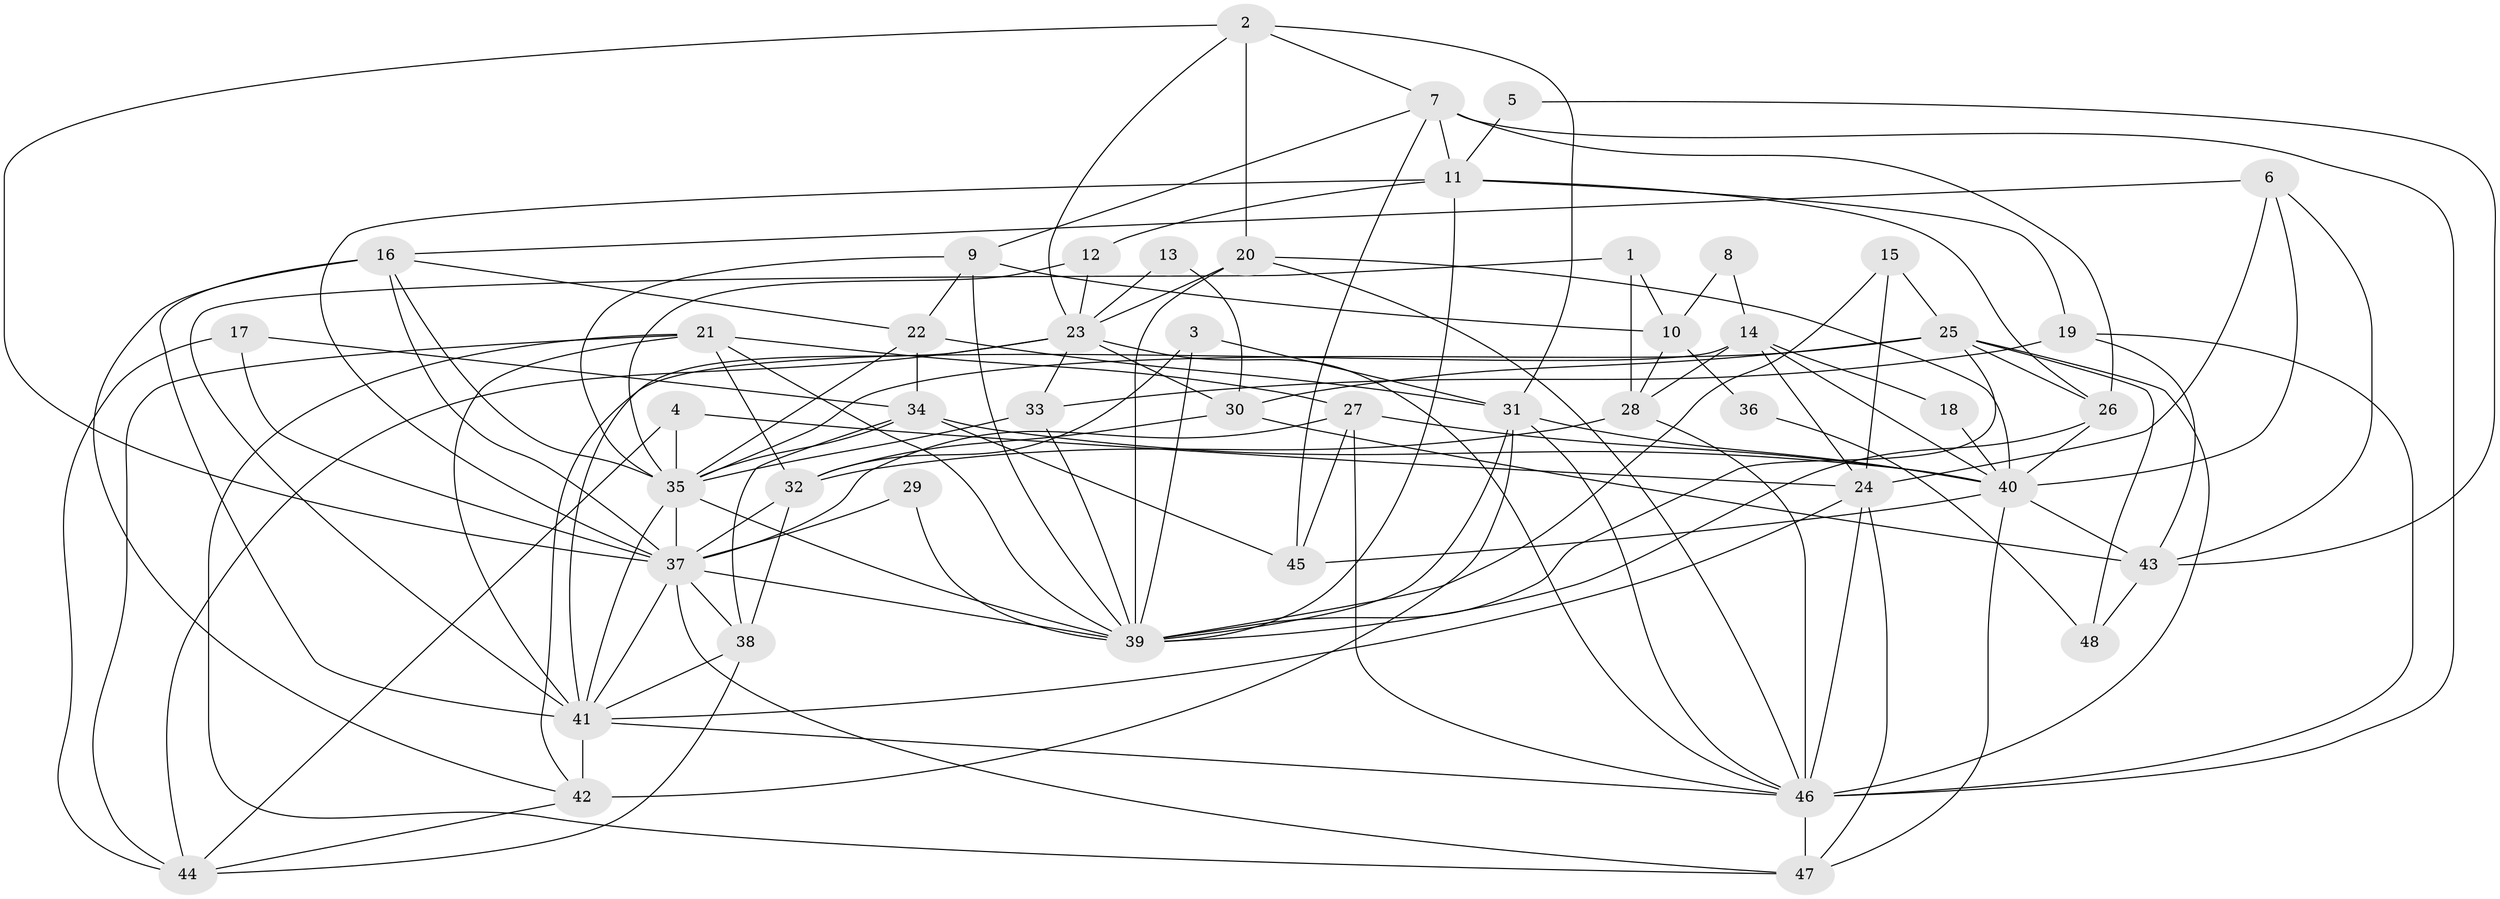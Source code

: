 // original degree distribution, {4: 0.29473684210526313, 2: 0.10526315789473684, 3: 0.30526315789473685, 5: 0.1368421052631579, 8: 0.010526315789473684, 6: 0.12631578947368421, 7: 0.010526315789473684, 9: 0.010526315789473684}
// Generated by graph-tools (version 1.1) at 2025/26/03/09/25 03:26:20]
// undirected, 48 vertices, 131 edges
graph export_dot {
graph [start="1"]
  node [color=gray90,style=filled];
  1;
  2;
  3;
  4;
  5;
  6;
  7;
  8;
  9;
  10;
  11;
  12;
  13;
  14;
  15;
  16;
  17;
  18;
  19;
  20;
  21;
  22;
  23;
  24;
  25;
  26;
  27;
  28;
  29;
  30;
  31;
  32;
  33;
  34;
  35;
  36;
  37;
  38;
  39;
  40;
  41;
  42;
  43;
  44;
  45;
  46;
  47;
  48;
  1 -- 10 [weight=1.0];
  1 -- 28 [weight=1.0];
  1 -- 41 [weight=1.0];
  2 -- 7 [weight=1.0];
  2 -- 20 [weight=2.0];
  2 -- 23 [weight=1.0];
  2 -- 31 [weight=1.0];
  2 -- 37 [weight=1.0];
  3 -- 31 [weight=1.0];
  3 -- 32 [weight=2.0];
  3 -- 39 [weight=1.0];
  4 -- 24 [weight=1.0];
  4 -- 35 [weight=1.0];
  4 -- 44 [weight=1.0];
  5 -- 11 [weight=1.0];
  5 -- 43 [weight=1.0];
  6 -- 16 [weight=1.0];
  6 -- 24 [weight=1.0];
  6 -- 40 [weight=1.0];
  6 -- 43 [weight=1.0];
  7 -- 9 [weight=1.0];
  7 -- 11 [weight=1.0];
  7 -- 26 [weight=1.0];
  7 -- 45 [weight=1.0];
  7 -- 46 [weight=2.0];
  8 -- 10 [weight=1.0];
  8 -- 14 [weight=1.0];
  9 -- 10 [weight=1.0];
  9 -- 22 [weight=1.0];
  9 -- 35 [weight=1.0];
  9 -- 39 [weight=1.0];
  10 -- 28 [weight=2.0];
  10 -- 36 [weight=2.0];
  11 -- 12 [weight=1.0];
  11 -- 19 [weight=1.0];
  11 -- 26 [weight=1.0];
  11 -- 37 [weight=1.0];
  11 -- 39 [weight=1.0];
  12 -- 23 [weight=1.0];
  12 -- 35 [weight=1.0];
  13 -- 23 [weight=1.0];
  13 -- 30 [weight=1.0];
  14 -- 18 [weight=1.0];
  14 -- 24 [weight=1.0];
  14 -- 28 [weight=1.0];
  14 -- 40 [weight=1.0];
  14 -- 42 [weight=1.0];
  15 -- 24 [weight=1.0];
  15 -- 25 [weight=1.0];
  15 -- 39 [weight=1.0];
  16 -- 22 [weight=1.0];
  16 -- 35 [weight=1.0];
  16 -- 37 [weight=1.0];
  16 -- 41 [weight=1.0];
  16 -- 42 [weight=1.0];
  17 -- 34 [weight=1.0];
  17 -- 37 [weight=1.0];
  17 -- 44 [weight=1.0];
  18 -- 40 [weight=1.0];
  19 -- 33 [weight=1.0];
  19 -- 43 [weight=1.0];
  19 -- 46 [weight=1.0];
  20 -- 23 [weight=1.0];
  20 -- 39 [weight=1.0];
  20 -- 40 [weight=2.0];
  20 -- 46 [weight=1.0];
  21 -- 27 [weight=1.0];
  21 -- 32 [weight=1.0];
  21 -- 39 [weight=1.0];
  21 -- 41 [weight=1.0];
  21 -- 44 [weight=1.0];
  21 -- 47 [weight=1.0];
  22 -- 31 [weight=1.0];
  22 -- 34 [weight=1.0];
  22 -- 35 [weight=1.0];
  23 -- 30 [weight=1.0];
  23 -- 33 [weight=1.0];
  23 -- 41 [weight=1.0];
  23 -- 44 [weight=1.0];
  23 -- 46 [weight=1.0];
  24 -- 41 [weight=1.0];
  24 -- 46 [weight=1.0];
  24 -- 47 [weight=1.0];
  25 -- 26 [weight=1.0];
  25 -- 30 [weight=1.0];
  25 -- 35 [weight=1.0];
  25 -- 39 [weight=1.0];
  25 -- 46 [weight=1.0];
  25 -- 48 [weight=1.0];
  26 -- 39 [weight=1.0];
  26 -- 40 [weight=2.0];
  27 -- 37 [weight=1.0];
  27 -- 40 [weight=1.0];
  27 -- 45 [weight=1.0];
  27 -- 46 [weight=1.0];
  28 -- 32 [weight=1.0];
  28 -- 46 [weight=1.0];
  29 -- 37 [weight=1.0];
  29 -- 39 [weight=1.0];
  30 -- 32 [weight=1.0];
  30 -- 43 [weight=1.0];
  31 -- 39 [weight=1.0];
  31 -- 40 [weight=1.0];
  31 -- 42 [weight=1.0];
  31 -- 46 [weight=1.0];
  32 -- 37 [weight=1.0];
  32 -- 38 [weight=1.0];
  33 -- 35 [weight=1.0];
  33 -- 39 [weight=1.0];
  34 -- 35 [weight=1.0];
  34 -- 38 [weight=2.0];
  34 -- 40 [weight=1.0];
  34 -- 45 [weight=1.0];
  35 -- 37 [weight=1.0];
  35 -- 39 [weight=1.0];
  35 -- 41 [weight=1.0];
  36 -- 48 [weight=1.0];
  37 -- 38 [weight=1.0];
  37 -- 39 [weight=1.0];
  37 -- 41 [weight=1.0];
  37 -- 47 [weight=1.0];
  38 -- 41 [weight=1.0];
  38 -- 44 [weight=1.0];
  40 -- 43 [weight=1.0];
  40 -- 45 [weight=2.0];
  40 -- 47 [weight=1.0];
  41 -- 42 [weight=3.0];
  41 -- 46 [weight=1.0];
  42 -- 44 [weight=1.0];
  43 -- 48 [weight=1.0];
  46 -- 47 [weight=2.0];
}
